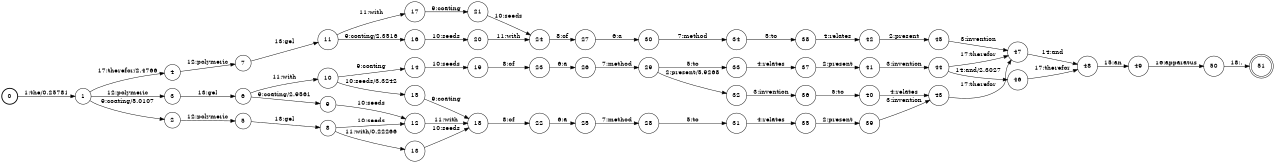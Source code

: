 digraph FST {
rankdir = LR;
size = "8.5,11";
label = "";
center = 1;
orientation = Portrait;
ranksep = "0.4";
nodesep = "0.25";
0 [label = "0", shape = circle, style = bold, fontsize = 14]
	0 -> 1 [label = "1:the/0.25781", fontsize = 14];
1 [label = "1", shape = circle, style = solid, fontsize = 14]
	1 -> 2 [label = "9:coating/5.0107", fontsize = 14];
	1 -> 3 [label = "12:polymeric", fontsize = 14];
	1 -> 4 [label = "17:therefor/2.4766", fontsize = 14];
2 [label = "2", shape = circle, style = solid, fontsize = 14]
	2 -> 5 [label = "12:polymeric", fontsize = 14];
3 [label = "3", shape = circle, style = solid, fontsize = 14]
	3 -> 6 [label = "13:gel", fontsize = 14];
4 [label = "4", shape = circle, style = solid, fontsize = 14]
	4 -> 7 [label = "12:polymeric", fontsize = 14];
5 [label = "5", shape = circle, style = solid, fontsize = 14]
	5 -> 8 [label = "13:gel", fontsize = 14];
6 [label = "6", shape = circle, style = solid, fontsize = 14]
	6 -> 9 [label = "9:coating/2.9561", fontsize = 14];
	6 -> 10 [label = "11:with", fontsize = 14];
7 [label = "7", shape = circle, style = solid, fontsize = 14]
	7 -> 11 [label = "13:gel", fontsize = 14];
8 [label = "8", shape = circle, style = solid, fontsize = 14]
	8 -> 12 [label = "10:seeds", fontsize = 14];
	8 -> 13 [label = "11:with/0.22266", fontsize = 14];
9 [label = "9", shape = circle, style = solid, fontsize = 14]
	9 -> 12 [label = "10:seeds", fontsize = 14];
10 [label = "10", shape = circle, style = solid, fontsize = 14]
	10 -> 14 [label = "9:coating", fontsize = 14];
	10 -> 15 [label = "10:seeds/3.3242", fontsize = 14];
11 [label = "11", shape = circle, style = solid, fontsize = 14]
	11 -> 16 [label = "9:coating/2.3516", fontsize = 14];
	11 -> 17 [label = "11:with", fontsize = 14];
12 [label = "12", shape = circle, style = solid, fontsize = 14]
	12 -> 18 [label = "11:with", fontsize = 14];
13 [label = "13", shape = circle, style = solid, fontsize = 14]
	13 -> 18 [label = "10:seeds", fontsize = 14];
14 [label = "14", shape = circle, style = solid, fontsize = 14]
	14 -> 19 [label = "10:seeds", fontsize = 14];
15 [label = "15", shape = circle, style = solid, fontsize = 14]
	15 -> 18 [label = "9:coating", fontsize = 14];
16 [label = "16", shape = circle, style = solid, fontsize = 14]
	16 -> 20 [label = "10:seeds", fontsize = 14];
17 [label = "17", shape = circle, style = solid, fontsize = 14]
	17 -> 21 [label = "9:coating", fontsize = 14];
18 [label = "18", shape = circle, style = solid, fontsize = 14]
	18 -> 22 [label = "8:of", fontsize = 14];
19 [label = "19", shape = circle, style = solid, fontsize = 14]
	19 -> 23 [label = "8:of", fontsize = 14];
20 [label = "20", shape = circle, style = solid, fontsize = 14]
	20 -> 24 [label = "11:with", fontsize = 14];
21 [label = "21", shape = circle, style = solid, fontsize = 14]
	21 -> 24 [label = "10:seeds", fontsize = 14];
22 [label = "22", shape = circle, style = solid, fontsize = 14]
	22 -> 25 [label = "6:a", fontsize = 14];
23 [label = "23", shape = circle, style = solid, fontsize = 14]
	23 -> 26 [label = "6:a", fontsize = 14];
24 [label = "24", shape = circle, style = solid, fontsize = 14]
	24 -> 27 [label = "8:of", fontsize = 14];
25 [label = "25", shape = circle, style = solid, fontsize = 14]
	25 -> 28 [label = "7:method", fontsize = 14];
26 [label = "26", shape = circle, style = solid, fontsize = 14]
	26 -> 29 [label = "7:method", fontsize = 14];
27 [label = "27", shape = circle, style = solid, fontsize = 14]
	27 -> 30 [label = "6:a", fontsize = 14];
28 [label = "28", shape = circle, style = solid, fontsize = 14]
	28 -> 31 [label = "5:to", fontsize = 14];
29 [label = "29", shape = circle, style = solid, fontsize = 14]
	29 -> 32 [label = "2:present/5.9268", fontsize = 14];
	29 -> 33 [label = "5:to", fontsize = 14];
30 [label = "30", shape = circle, style = solid, fontsize = 14]
	30 -> 34 [label = "7:method", fontsize = 14];
31 [label = "31", shape = circle, style = solid, fontsize = 14]
	31 -> 35 [label = "4:relates", fontsize = 14];
32 [label = "32", shape = circle, style = solid, fontsize = 14]
	32 -> 36 [label = "3:invention", fontsize = 14];
33 [label = "33", shape = circle, style = solid, fontsize = 14]
	33 -> 37 [label = "4:relates", fontsize = 14];
34 [label = "34", shape = circle, style = solid, fontsize = 14]
	34 -> 38 [label = "5:to", fontsize = 14];
35 [label = "35", shape = circle, style = solid, fontsize = 14]
	35 -> 39 [label = "2:present", fontsize = 14];
36 [label = "36", shape = circle, style = solid, fontsize = 14]
	36 -> 40 [label = "5:to", fontsize = 14];
37 [label = "37", shape = circle, style = solid, fontsize = 14]
	37 -> 41 [label = "2:present", fontsize = 14];
38 [label = "38", shape = circle, style = solid, fontsize = 14]
	38 -> 42 [label = "4:relates", fontsize = 14];
39 [label = "39", shape = circle, style = solid, fontsize = 14]
	39 -> 43 [label = "3:invention", fontsize = 14];
40 [label = "40", shape = circle, style = solid, fontsize = 14]
	40 -> 43 [label = "4:relates", fontsize = 14];
41 [label = "41", shape = circle, style = solid, fontsize = 14]
	41 -> 44 [label = "3:invention", fontsize = 14];
42 [label = "42", shape = circle, style = solid, fontsize = 14]
	42 -> 45 [label = "2:present", fontsize = 14];
43 [label = "43", shape = circle, style = solid, fontsize = 14]
	43 -> 47 [label = "17:therefor", fontsize = 14];
44 [label = "44", shape = circle, style = solid, fontsize = 14]
	44 -> 46 [label = "14:and/2.3027", fontsize = 14];
	44 -> 47 [label = "17:therefor", fontsize = 14];
45 [label = "45", shape = circle, style = solid, fontsize = 14]
	45 -> 47 [label = "3:invention", fontsize = 14];
46 [label = "46", shape = circle, style = solid, fontsize = 14]
	46 -> 48 [label = "17:therefor", fontsize = 14];
47 [label = "47", shape = circle, style = solid, fontsize = 14]
	47 -> 48 [label = "14:and", fontsize = 14];
48 [label = "48", shape = circle, style = solid, fontsize = 14]
	48 -> 49 [label = "15:an", fontsize = 14];
49 [label = "49", shape = circle, style = solid, fontsize = 14]
	49 -> 50 [label = "16:apparatus", fontsize = 14];
50 [label = "50", shape = circle, style = solid, fontsize = 14]
	50 -> 51 [label = "18:.", fontsize = 14];
51 [label = "51", shape = doublecircle, style = solid, fontsize = 14]
}
